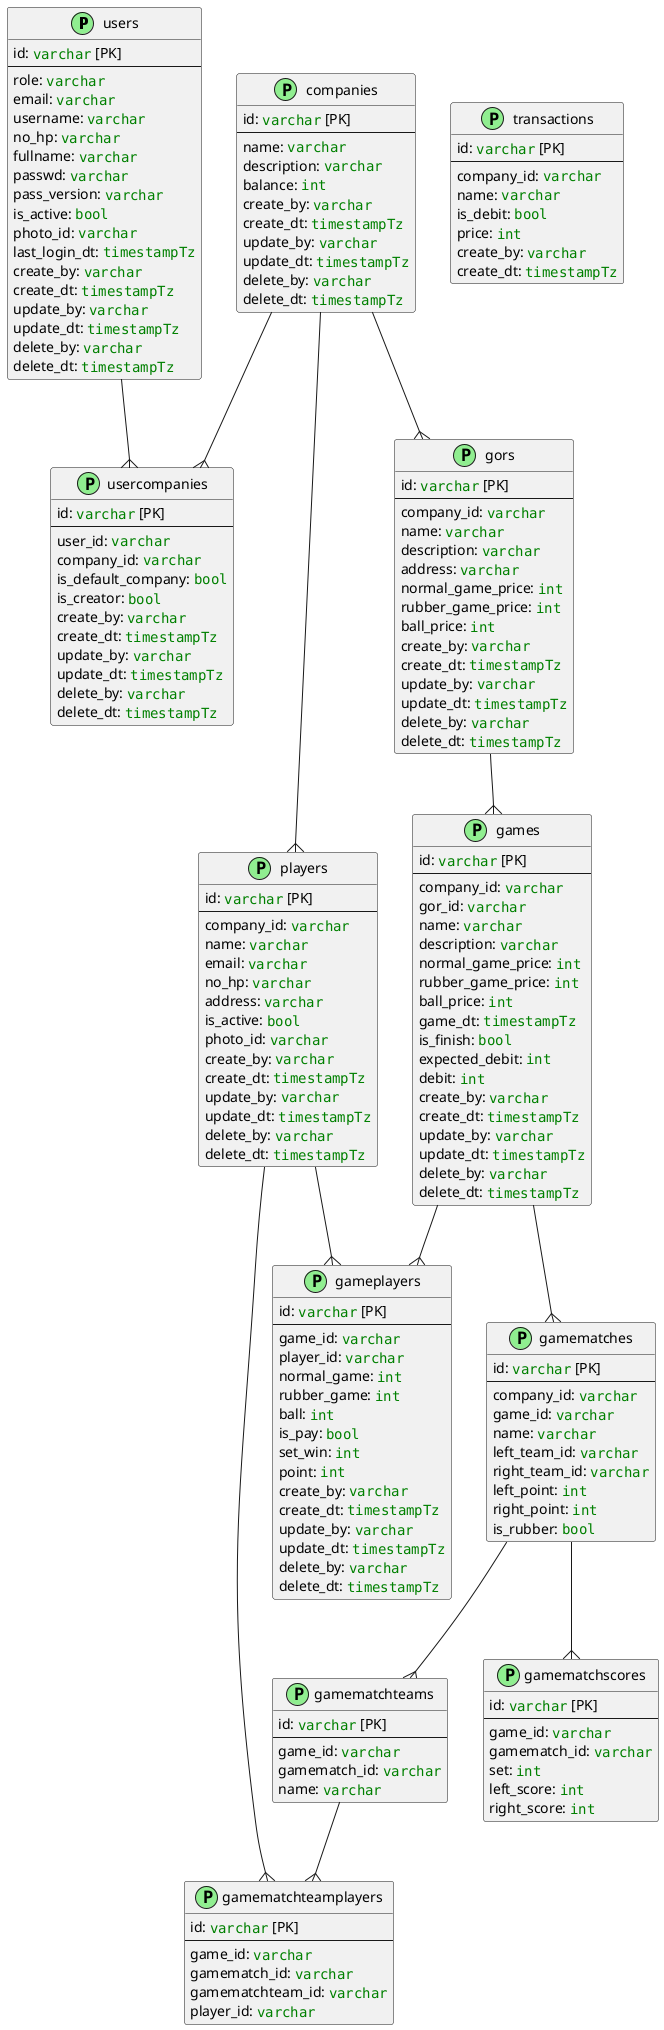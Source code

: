 @startuml

!define type(x) <color:green>""x""</color>

entity "users" <<(P,LightGreen)>> {
    id: type(varchar) [PK]
    --
    role: type(varchar)
    email: type(varchar)
    username: type(varchar)
    no_hp: type(varchar)
    fullname: type(varchar)
    passwd: type(varchar)
    pass_version: type(varchar)
    is_active: type(bool)
    photo_id: type(varchar)
    last_login_dt: type(timestampTz)
    create_by: type(varchar)
    create_dt: type(timestampTz)
    update_by: type(varchar)
    update_dt: type(timestampTz)
    delete_by: type(varchar)
    delete_dt: type(timestampTz)
}

entity "companies" <<(P,LightGreen)>> {
    id: type(varchar) [PK]
    --
    name: type(varchar)
    description: type(varchar)
    balance: type(int)
    create_by: type(varchar)
    create_dt: type(timestampTz)
    update_by: type(varchar)
    update_dt: type(timestampTz)
    delete_by: type(varchar)
    delete_dt: type(timestampTz)
}

entity "usercompanies" <<(P,LightGreen)>> {
    id: type(varchar) [PK]
    --
    user_id: type(varchar)
    company_id: type(varchar)
    is_default_company: type(bool)
    is_creator: type(bool)
    create_by: type(varchar)
    create_dt: type(timestampTz)
    update_by: type(varchar)
    update_dt: type(timestampTz)
    delete_by: type(varchar)
    delete_dt: type(timestampTz)
}

entity "players" <<(P,LightGreen)>> {
    id: type(varchar) [PK]
    --
    company_id: type(varchar)
    name: type(varchar)
    email: type(varchar)
    no_hp: type(varchar)
    address: type(varchar)
    is_active: type(bool)
    photo_id: type(varchar)
    create_by: type(varchar)
    create_dt: type(timestampTz)
    update_by: type(varchar)
    update_dt: type(timestampTz)
    delete_by: type(varchar)
    delete_dt: type(timestampTz)
}

entity "gors" <<(P,LightGreen)>> {
    id: type(varchar) [PK]
    --
    company_id: type(varchar)
    name: type(varchar)
    description: type(varchar)
    address: type(varchar)
    normal_game_price: type(int)
    rubber_game_price: type(int)
    ball_price: type(int)
    create_by: type(varchar)
    create_dt: type(timestampTz)
    update_by: type(varchar)
    update_dt: type(timestampTz)
    delete_by: type(varchar)
    delete_dt: type(timestampTz)
}

entity "games" <<(P,LightGreen)>> {
    id: type(varchar) [PK]
    --
    company_id: type(varchar)
    gor_id: type(varchar)
    name: type(varchar)
    description: type(varchar)
    normal_game_price: type(int)
    rubber_game_price: type(int)
    ball_price: type(int)
    game_dt: type(timestampTz)
    is_finish: type(bool)
    expected_debit: type(int)
    debit: type(int)
    create_by: type(varchar)
    create_dt: type(timestampTz)
    update_by: type(varchar)
    update_dt: type(timestampTz)
    delete_by: type(varchar)
    delete_dt: type(timestampTz)
}

entity "gameplayers" <<(P,LightGreen)>> {
    id: type(varchar) [PK]
    --
    game_id: type(varchar)
    player_id: type(varchar)
    normal_game: type(int)
    rubber_game: type(int)
    ball: type(int)
    is_pay: type(bool)
    set_win: type(int)
    point: type(int)
    create_by: type(varchar)
    create_dt: type(timestampTz)
    update_by: type(varchar)
    update_dt: type(timestampTz)
    delete_by: type(varchar)
    delete_dt: type(timestampTz)
}

entity "transactions" <<(P,LightGreen)>> {
    id: type(varchar) [PK]
    --
    company_id: type(varchar)
    name: type(varchar)
    is_debit: type(bool)
    price: type(int)
    create_by: type(varchar)
    create_dt: type(timestampTz)
}

entity "gamematches" <<(P,LightGreen)>> {
    id: type(varchar) [PK]
    --
    company_id: type(varchar)
    game_id: type(varchar)
    name: type(varchar)
    left_team_id: type(varchar)
    right_team_id: type(varchar)
    left_point: type(int)
    right_point: type(int)
    is_rubber: type(bool)
}

entity "gamematchteams" <<(P,LightGreen)>> {
    id: type(varchar) [PK]
    --
    game_id: type(varchar)
    gamematch_id: type(varchar)
    name: type(varchar)
}

entity "gamematchteamplayers" <<(P,LightGreen)>> {
    id: type(varchar) [PK]
    --
    game_id: type(varchar)
    gamematch_id: type(varchar)
    gamematchteam_id: type(varchar)
    player_id: type(varchar)
}

entity "gamematchscores" <<(P,LightGreen)>> {
    id: type(varchar) [PK]
    --
    game_id: type(varchar)
    gamematch_id: type(varchar)
    set: type(int)
    left_score: type(int)
    right_score: type(int)
}

users --{ usercompanies
companies --{ usercompanies
companies --{ gors
companies --{ players
gors --{ games
games --{ gameplayers
players --{ gameplayers
games --{ gamematches
gamematches --{ gamematchteams
gamematches --{ gamematchscores
gamematchteams --{ gamematchteamplayers
players --{ gamematchteamplayers


@enduml